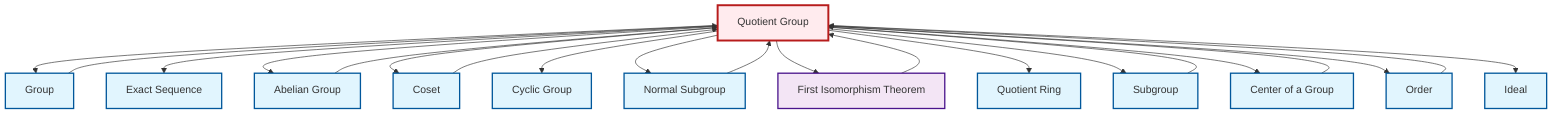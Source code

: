 graph TD
    classDef definition fill:#e1f5fe,stroke:#01579b,stroke-width:2px
    classDef theorem fill:#f3e5f5,stroke:#4a148c,stroke-width:2px
    classDef axiom fill:#fff3e0,stroke:#e65100,stroke-width:2px
    classDef example fill:#e8f5e9,stroke:#1b5e20,stroke-width:2px
    classDef current fill:#ffebee,stroke:#b71c1c,stroke-width:3px
    def-quotient-group["Quotient Group"]:::definition
    def-exact-sequence["Exact Sequence"]:::definition
    def-subgroup["Subgroup"]:::definition
    def-cyclic-group["Cyclic Group"]:::definition
    def-normal-subgroup["Normal Subgroup"]:::definition
    def-ideal["Ideal"]:::definition
    def-coset["Coset"]:::definition
    def-order["Order"]:::definition
    def-center-of-group["Center of a Group"]:::definition
    def-group["Group"]:::definition
    def-quotient-ring["Quotient Ring"]:::definition
    thm-first-isomorphism["First Isomorphism Theorem"]:::theorem
    def-abelian-group["Abelian Group"]:::definition
    def-center-of-group --> def-quotient-group
    def-quotient-group --> def-group
    def-quotient-group --> def-exact-sequence
    def-quotient-group --> def-abelian-group
    def-group --> def-quotient-group
    def-order --> def-quotient-group
    def-quotient-group --> def-coset
    def-quotient-group --> def-cyclic-group
    def-coset --> def-quotient-group
    def-quotient-group --> def-normal-subgroup
    def-normal-subgroup --> def-quotient-group
    def-quotient-group --> thm-first-isomorphism
    def-quotient-group --> def-quotient-ring
    def-quotient-group --> def-subgroup
    def-quotient-group --> def-center-of-group
    thm-first-isomorphism --> def-quotient-group
    def-quotient-group --> def-order
    def-quotient-group --> def-ideal
    def-subgroup --> def-quotient-group
    def-abelian-group --> def-quotient-group
    class def-quotient-group current